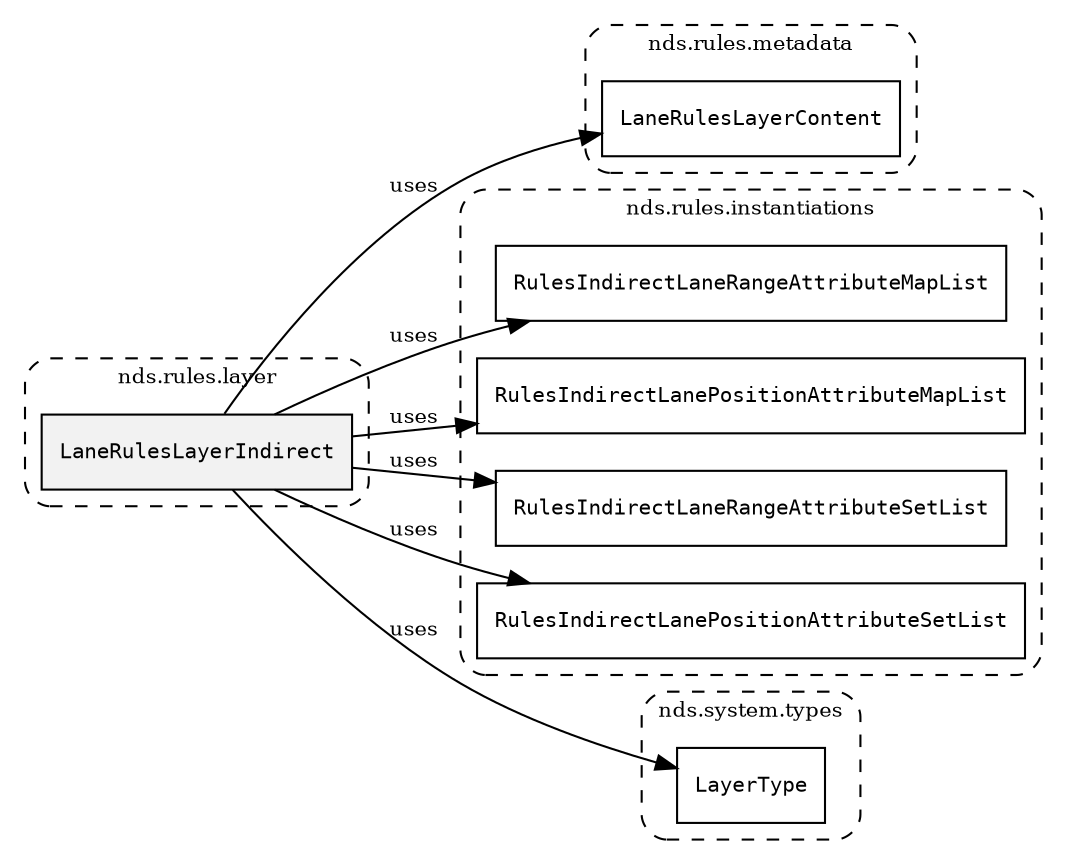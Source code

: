 /**
 * This dot file creates symbol collaboration diagram for LaneRulesLayerIndirect.
 */
digraph ZSERIO
{
    node [shape=box, fontsize=10];
    rankdir="LR";
    fontsize=10;
    tooltip="LaneRulesLayerIndirect collaboration diagram";

    subgraph "cluster_nds.rules.layer"
    {
        style="dashed, rounded";
        label="nds.rules.layer";
        tooltip="Package nds.rules.layer";
        href="../../../content/packages/nds.rules.layer.html#Package-nds-rules-layer";
        target="_parent";

        "LaneRulesLayerIndirect" [style="filled", fillcolor="#0000000D", target="_parent", label=<<font face="monospace"><table align="center" border="0" cellspacing="0" cellpadding="0"><tr><td href="../../../content/packages/nds.rules.layer.html#Structure-LaneRulesLayerIndirect" title="Structure defined in nds.rules.layer">LaneRulesLayerIndirect</td></tr></table></font>>];
    }

    subgraph "cluster_nds.rules.metadata"
    {
        style="dashed, rounded";
        label="nds.rules.metadata";
        tooltip="Package nds.rules.metadata";
        href="../../../content/packages/nds.rules.metadata.html#Package-nds-rules-metadata";
        target="_parent";

        "LaneRulesLayerContent" [target="_parent", label=<<font face="monospace"><table align="center" border="0" cellspacing="0" cellpadding="0"><tr><td href="../../../content/packages/nds.rules.metadata.html#Bitmask-LaneRulesLayerContent" title="Bitmask defined in nds.rules.metadata">LaneRulesLayerContent</td></tr></table></font>>];
    }

    subgraph "cluster_nds.rules.instantiations"
    {
        style="dashed, rounded";
        label="nds.rules.instantiations";
        tooltip="Package nds.rules.instantiations";
        href="../../../content/packages/nds.rules.instantiations.html#Package-nds-rules-instantiations";
        target="_parent";

        "RulesIndirectLaneRangeAttributeMapList" [target="_parent", label=<<font face="monospace"><table align="center" border="0" cellspacing="0" cellpadding="0"><tr><td href="../../../content/packages/nds.rules.instantiations.html#InstantiateType-RulesIndirectLaneRangeAttributeMapList" title="InstantiateType defined in nds.rules.instantiations">RulesIndirectLaneRangeAttributeMapList</td></tr></table></font>>];
        "RulesIndirectLanePositionAttributeMapList" [target="_parent", label=<<font face="monospace"><table align="center" border="0" cellspacing="0" cellpadding="0"><tr><td href="../../../content/packages/nds.rules.instantiations.html#InstantiateType-RulesIndirectLanePositionAttributeMapList" title="InstantiateType defined in nds.rules.instantiations">RulesIndirectLanePositionAttributeMapList</td></tr></table></font>>];
        "RulesIndirectLaneRangeAttributeSetList" [target="_parent", label=<<font face="monospace"><table align="center" border="0" cellspacing="0" cellpadding="0"><tr><td href="../../../content/packages/nds.rules.instantiations.html#InstantiateType-RulesIndirectLaneRangeAttributeSetList" title="InstantiateType defined in nds.rules.instantiations">RulesIndirectLaneRangeAttributeSetList</td></tr></table></font>>];
        "RulesIndirectLanePositionAttributeSetList" [target="_parent", label=<<font face="monospace"><table align="center" border="0" cellspacing="0" cellpadding="0"><tr><td href="../../../content/packages/nds.rules.instantiations.html#InstantiateType-RulesIndirectLanePositionAttributeSetList" title="InstantiateType defined in nds.rules.instantiations">RulesIndirectLanePositionAttributeSetList</td></tr></table></font>>];
    }

    subgraph "cluster_nds.system.types"
    {
        style="dashed, rounded";
        label="nds.system.types";
        tooltip="Package nds.system.types";
        href="../../../content/packages/nds.system.types.html#Package-nds-system-types";
        target="_parent";

        "LayerType" [target="_parent", label=<<font face="monospace"><table align="center" border="0" cellspacing="0" cellpadding="0"><tr><td href="../../../content/packages/nds.system.types.html#Enum-LayerType" title="Enum defined in nds.system.types">LayerType</td></tr></table></font>>];
    }

    "LaneRulesLayerIndirect" -> "LaneRulesLayerContent" [label="uses", fontsize=10];
    "LaneRulesLayerIndirect" -> "RulesIndirectLaneRangeAttributeMapList" [label="uses", fontsize=10];
    "LaneRulesLayerIndirect" -> "RulesIndirectLanePositionAttributeMapList" [label="uses", fontsize=10];
    "LaneRulesLayerIndirect" -> "RulesIndirectLaneRangeAttributeSetList" [label="uses", fontsize=10];
    "LaneRulesLayerIndirect" -> "RulesIndirectLanePositionAttributeSetList" [label="uses", fontsize=10];
    "LaneRulesLayerIndirect" -> "LayerType" [label="uses", fontsize=10];
}
